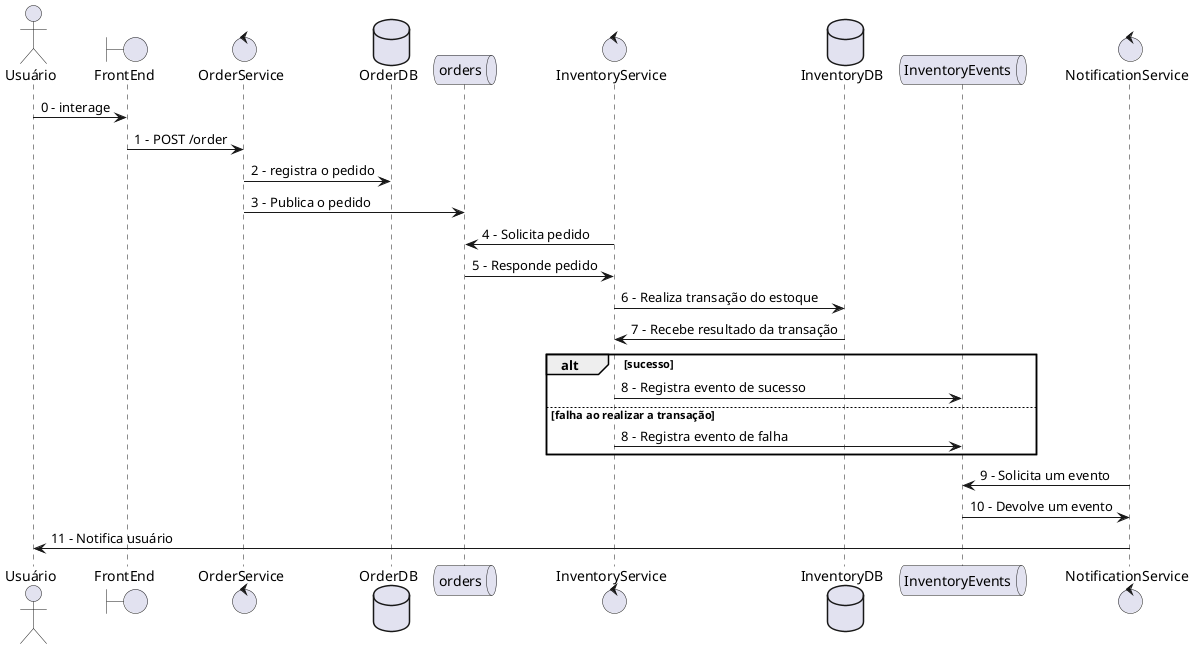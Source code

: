@startuml
actor Usuário
boundary FrontEnd
control OrderService
database OrderDB
queue orders
control InventoryService
database InventoryDB
queue InventoryEvents
control NotificationService

Usuário -> FrontEnd: 0 - interage
FrontEnd -> OrderService: 1 - POST /order
OrderService -> OrderDB: 2 - registra o pedido
OrderService -> orders: 3 - Publica o pedido
orders <- InventoryService: 4 - Solicita pedido
orders -> InventoryService: 5 - Responde pedido
InventoryService -> InventoryDB: 6 - Realiza transação do estoque
InventoryService <- InventoryDB: 7 - Recebe resultado da transação
alt sucesso
InventoryService -> InventoryEvents: 8 - Registra evento de sucesso
else falha ao realizar a transação
InventoryService -> InventoryEvents: 8 - Registra evento de falha
end
NotificationService -> InventoryEvents: 9 - Solicita um evento
NotificationService <- InventoryEvents: 10 - Devolve um evento
NotificationService -> Usuário: 11 - Notifica usuário
@enduml
